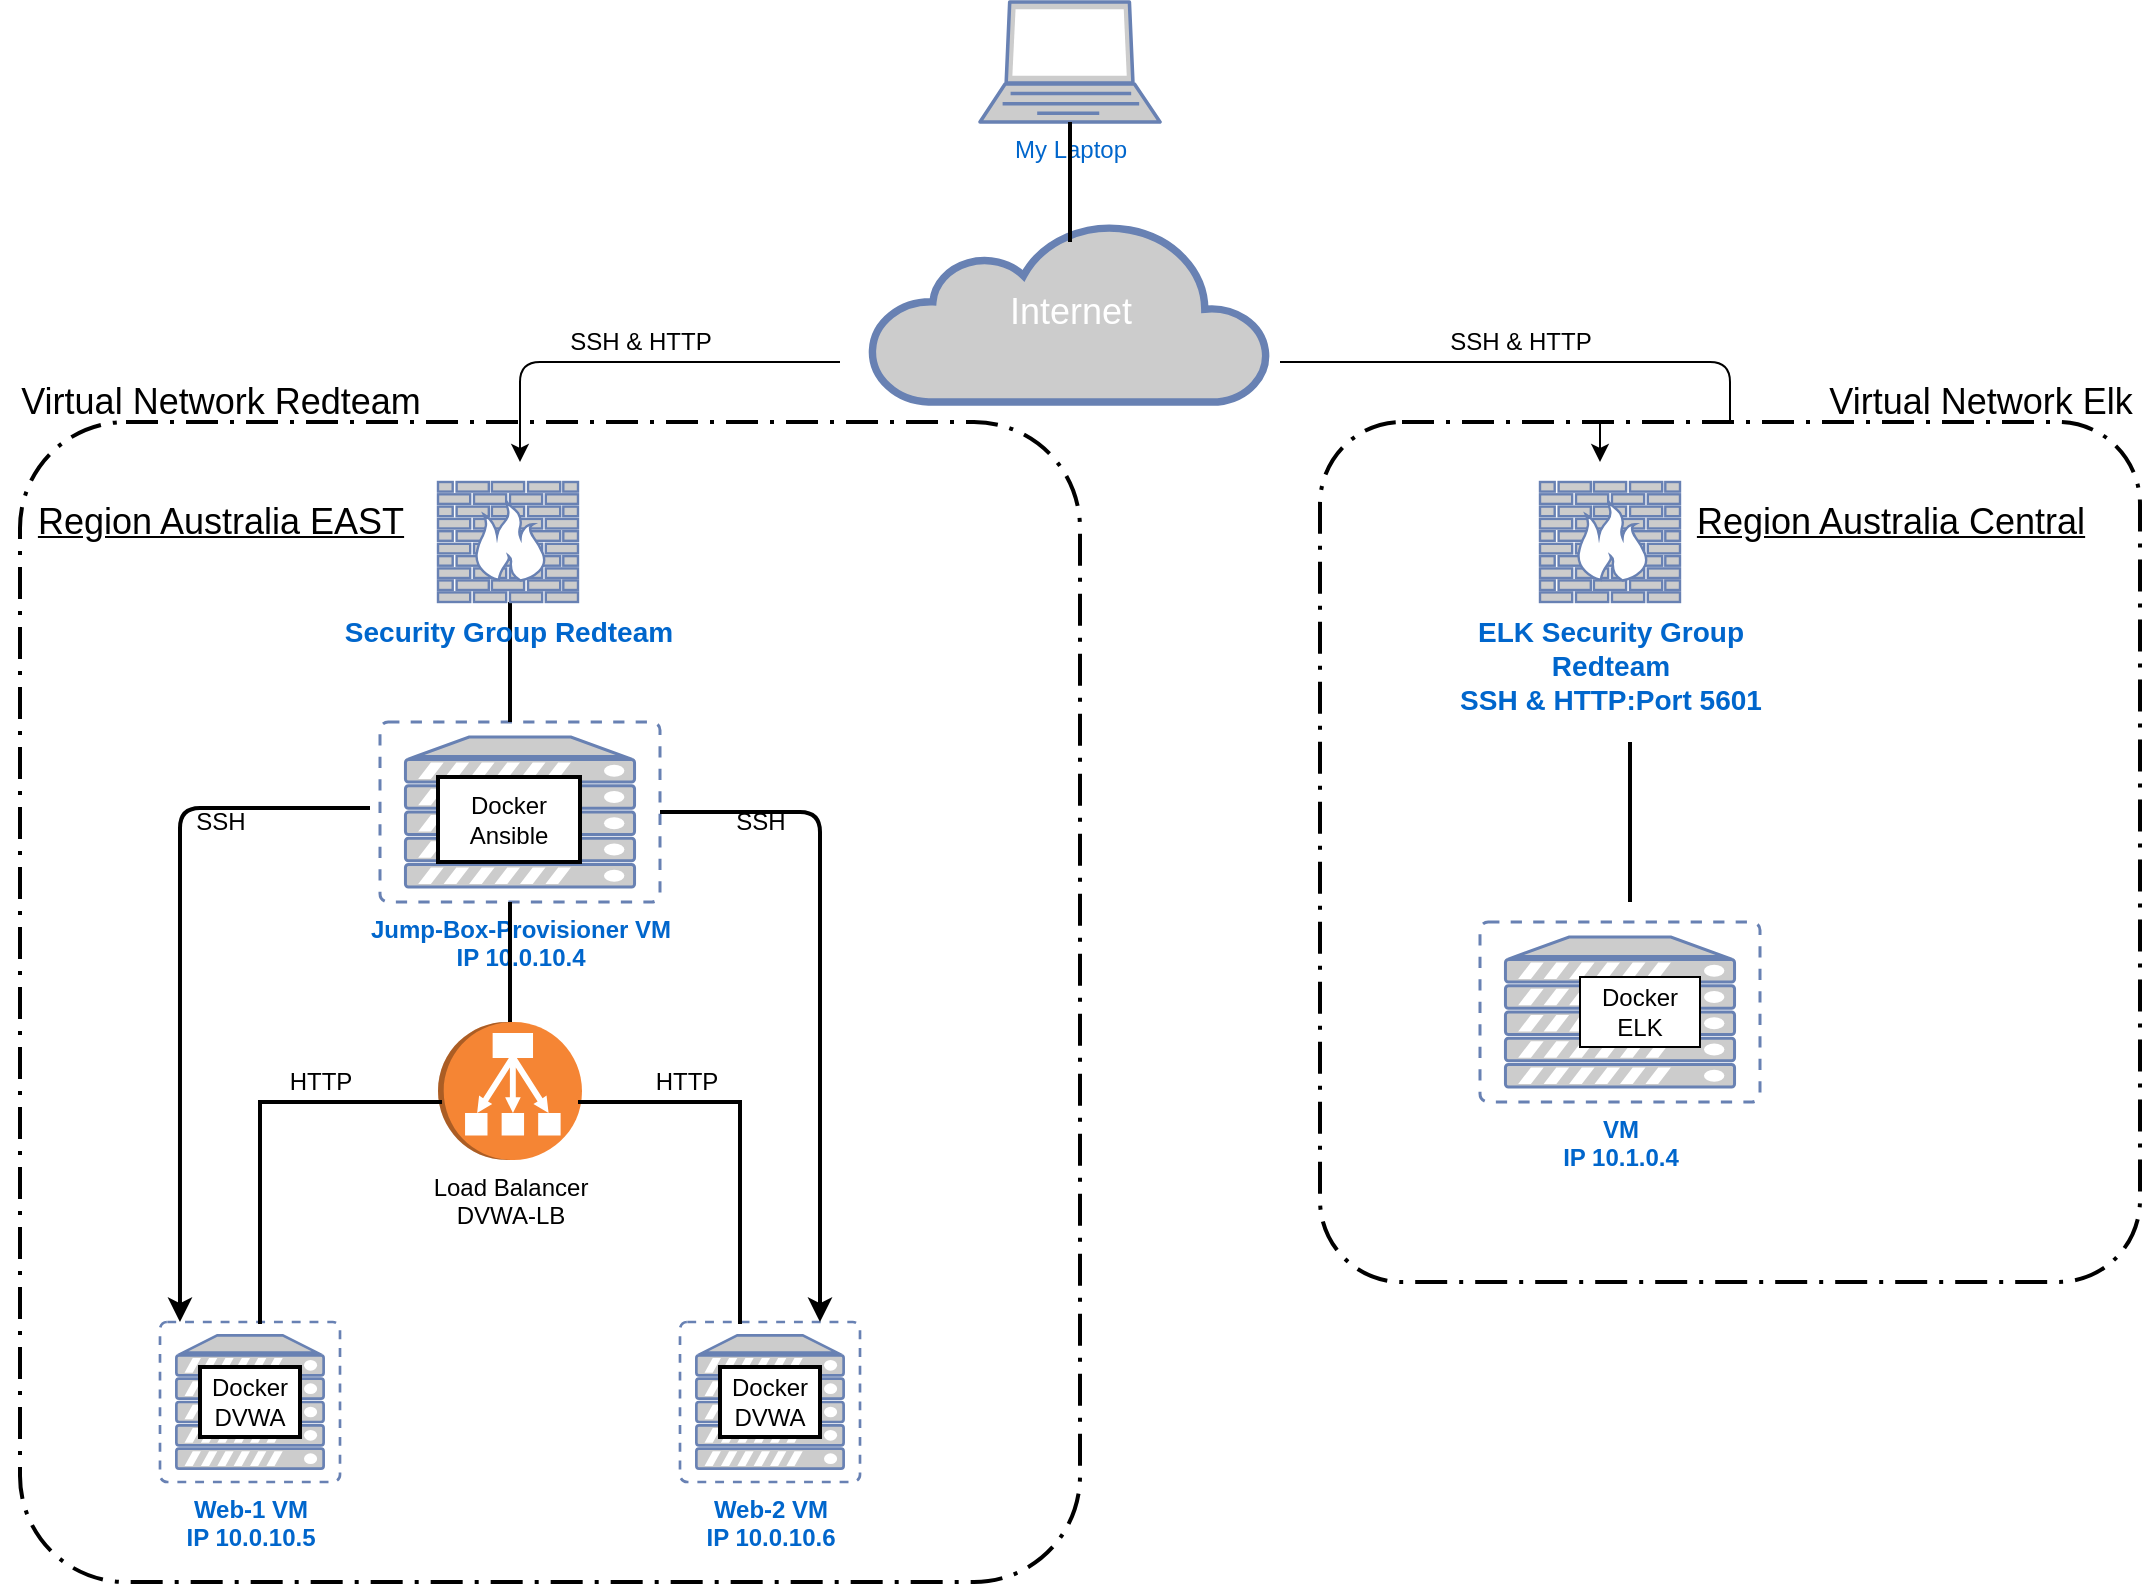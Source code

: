 <mxfile version="14.7.1" type="device"><diagram id="XDEfTVMqusP0_f5iriF4" name="Page-1"><mxGraphModel dx="1422" dy="762" grid="1" gridSize="10" guides="1" tooltips="1" connect="1" arrows="1" fold="1" page="1" pageScale="1" pageWidth="1169" pageHeight="827" math="0" shadow="0"><root><mxCell id="0"/><mxCell id="1" parent="0"/><mxCell id="5QdRutwLJs-TYqdI6B-d-79" value="My Laptop" style="fontColor=#0066CC;verticalAlign=top;verticalLabelPosition=bottom;labelPosition=center;align=center;html=1;outlineConnect=0;fillColor=#CCCCCC;strokeColor=#6881B3;gradientColor=none;gradientDirection=north;strokeWidth=2;shape=mxgraph.networks.laptop;" parent="1" vertex="1"><mxGeometry x="510" y="20" width="90" height="60" as="geometry"/></mxCell><mxCell id="5QdRutwLJs-TYqdI6B-d-80" value="&lt;font style=&quot;font-size: 18px&quot;&gt;Internet&lt;/font&gt;" style="html=1;outlineConnect=0;fillColor=#CCCCCC;strokeColor=#6881B3;gradientColor=none;gradientDirection=north;strokeWidth=2;shape=mxgraph.networks.cloud;fontColor=#ffffff;" parent="1" vertex="1"><mxGeometry x="455.63" y="130" width="198.75" height="90" as="geometry"/></mxCell><mxCell id="5QdRutwLJs-TYqdI6B-d-81" value="&lt;b&gt;Jump-Box-Provisioner VM&lt;br&gt;IP 10.0.10.4&lt;/b&gt;" style="fontColor=#0066CC;verticalAlign=top;verticalLabelPosition=bottom;labelPosition=center;align=center;html=1;outlineConnect=0;fillColor=#CCCCCC;strokeColor=#6881B3;gradientColor=none;gradientDirection=north;strokeWidth=2;shape=mxgraph.networks.virtual_server;" parent="1" vertex="1"><mxGeometry x="210" y="380" width="140" height="90" as="geometry"/></mxCell><mxCell id="5QdRutwLJs-TYqdI6B-d-82" value="&lt;b&gt;Web-1 VM&lt;br&gt;IP 10.0.10.5&lt;/b&gt;" style="fontColor=#0066CC;verticalAlign=top;verticalLabelPosition=bottom;labelPosition=center;align=center;html=1;outlineConnect=0;fillColor=#CCCCCC;strokeColor=#6881B3;gradientColor=none;gradientDirection=north;strokeWidth=2;shape=mxgraph.networks.virtual_server;" parent="1" vertex="1"><mxGeometry x="100" y="680" width="90" height="80" as="geometry"/></mxCell><mxCell id="5QdRutwLJs-TYqdI6B-d-83" value="&lt;b&gt;Web-2 VM&lt;br&gt;IP 10.0.10.6&lt;/b&gt;" style="fontColor=#0066CC;verticalAlign=top;verticalLabelPosition=bottom;labelPosition=center;align=center;html=1;outlineConnect=0;fillColor=#CCCCCC;strokeColor=#6881B3;gradientColor=none;gradientDirection=north;strokeWidth=2;shape=mxgraph.networks.virtual_server;" parent="1" vertex="1"><mxGeometry x="360" y="680" width="90" height="80" as="geometry"/></mxCell><mxCell id="5QdRutwLJs-TYqdI6B-d-84" value="Load Balancer&lt;br&gt;DVWA-LB&lt;br&gt;" style="outlineConnect=0;dashed=0;verticalLabelPosition=bottom;verticalAlign=top;align=center;html=1;shape=mxgraph.aws3.classic_load_balancer;fillColor=#F58534;gradientColor=none;direction=south;" parent="1" vertex="1"><mxGeometry x="239" y="530" width="72" height="69" as="geometry"/></mxCell><mxCell id="5QdRutwLJs-TYqdI6B-d-85" value="Docker&lt;br&gt;DVWA" style="rounded=0;whiteSpace=wrap;html=1;strokeWidth=2;" parent="1" vertex="1"><mxGeometry x="120" y="702.5" width="50" height="35" as="geometry"/></mxCell><mxCell id="5QdRutwLJs-TYqdI6B-d-86" value="Docker&lt;br&gt;DVWA" style="rounded=0;whiteSpace=wrap;html=1;strokeWidth=2;" parent="1" vertex="1"><mxGeometry x="380" y="702.5" width="50" height="35" as="geometry"/></mxCell><mxCell id="5QdRutwLJs-TYqdI6B-d-87" value="Docker&lt;br&gt;Ansible" style="rounded=0;whiteSpace=wrap;html=1;strokeWidth=2;" parent="1" vertex="1"><mxGeometry x="239" y="407.5" width="71" height="42.5" as="geometry"/></mxCell><mxCell id="5QdRutwLJs-TYqdI6B-d-88" value="" style="shape=partialRectangle;whiteSpace=wrap;html=1;bottom=0;right=0;fillColor=none;strokeWidth=2;" parent="1" vertex="1"><mxGeometry x="150" y="570" width="90" height="110" as="geometry"/></mxCell><mxCell id="5QdRutwLJs-TYqdI6B-d-89" value="" style="shape=partialRectangle;whiteSpace=wrap;html=1;bottom=0;right=0;fillColor=none;strokeWidth=2;direction=south;" parent="1" vertex="1"><mxGeometry x="310" y="570" width="80" height="110" as="geometry"/></mxCell><mxCell id="5QdRutwLJs-TYqdI6B-d-90" value="" style="line;strokeWidth=2;direction=south;html=1;" parent="1" vertex="1"><mxGeometry x="270" y="470" width="10" height="60" as="geometry"/></mxCell><mxCell id="5QdRutwLJs-TYqdI6B-d-91" value="" style="line;strokeWidth=2;direction=south;html=1;" parent="1" vertex="1"><mxGeometry x="270" y="320" width="10" height="60" as="geometry"/></mxCell><mxCell id="5QdRutwLJs-TYqdI6B-d-92" value="SSH" style="text;html=1;align=center;verticalAlign=middle;resizable=0;points=[];autosize=1;strokeColor=none;" parent="1" vertex="1"><mxGeometry x="110" y="420" width="40" height="20" as="geometry"/></mxCell><mxCell id="5QdRutwLJs-TYqdI6B-d-93" value="SSH" style="text;html=1;align=center;verticalAlign=middle;resizable=0;points=[];autosize=1;strokeColor=none;" parent="1" vertex="1"><mxGeometry x="380" y="420" width="40" height="20" as="geometry"/></mxCell><mxCell id="5QdRutwLJs-TYqdI6B-d-94" value="" style="edgeStyle=segmentEdgeStyle;endArrow=classic;html=1;strokeWidth=2;entryX=0.111;entryY=0;entryDx=0;entryDy=0;entryPerimeter=0;" parent="1" target="5QdRutwLJs-TYqdI6B-d-82" edge="1"><mxGeometry width="50" height="50" relative="1" as="geometry"><mxPoint x="205" y="423" as="sourcePoint"/><mxPoint x="135" y="505" as="targetPoint"/></mxGeometry></mxCell><mxCell id="5QdRutwLJs-TYqdI6B-d-95" value="" style="edgeStyle=segmentEdgeStyle;endArrow=classic;html=1;strokeWidth=2;exitX=1;exitY=0.5;exitDx=0;exitDy=0;exitPerimeter=0;" parent="1" source="5QdRutwLJs-TYqdI6B-d-81" target="5QdRutwLJs-TYqdI6B-d-83" edge="1"><mxGeometry width="50" height="50" relative="1" as="geometry"><mxPoint x="525.01" y="423" as="sourcePoint"/><mxPoint x="430" y="680" as="targetPoint"/><Array as="points"><mxPoint x="430" y="425"/></Array></mxGeometry></mxCell><mxCell id="5QdRutwLJs-TYqdI6B-d-96" value="HTTP" style="text;html=1;align=center;verticalAlign=middle;resizable=0;points=[];autosize=1;strokeColor=none;" parent="1" vertex="1"><mxGeometry x="155" y="550" width="50" height="20" as="geometry"/></mxCell><mxCell id="5QdRutwLJs-TYqdI6B-d-97" value="HTTP" style="text;html=1;align=center;verticalAlign=middle;resizable=0;points=[];autosize=1;strokeColor=none;" parent="1" vertex="1"><mxGeometry x="337.75" y="550" width="50" height="20" as="geometry"/></mxCell><mxCell id="5QdRutwLJs-TYqdI6B-d-100" value="&lt;b&gt;VM&lt;br&gt;IP 10.1.0.4&lt;/b&gt;" style="fontColor=#0066CC;verticalAlign=top;verticalLabelPosition=bottom;labelPosition=center;align=center;html=1;outlineConnect=0;fillColor=#CCCCCC;strokeColor=#6881B3;gradientColor=none;gradientDirection=north;strokeWidth=2;shape=mxgraph.networks.virtual_server;" parent="1" vertex="1"><mxGeometry x="760" y="480" width="140" height="90" as="geometry"/></mxCell><mxCell id="5QdRutwLJs-TYqdI6B-d-101" value="Docker &lt;br&gt;ELK" style="rounded=0;whiteSpace=wrap;html=1;" parent="1" vertex="1"><mxGeometry x="810" y="507.5" width="60" height="35" as="geometry"/></mxCell><mxCell id="5QdRutwLJs-TYqdI6B-d-102" value="&lt;font style=&quot;font-size: 14px&quot;&gt;&lt;b&gt;Security Group Redteam&lt;/b&gt;&lt;/font&gt;" style="fontColor=#0066CC;verticalAlign=top;verticalLabelPosition=bottom;labelPosition=center;align=center;html=1;outlineConnect=0;fillColor=#CCCCCC;strokeColor=#6881B3;gradientColor=none;gradientDirection=north;strokeWidth=2;shape=mxgraph.networks.firewall;" parent="1" vertex="1"><mxGeometry x="239" y="260" width="70" height="60" as="geometry"/></mxCell><mxCell id="5QdRutwLJs-TYqdI6B-d-103" value="&lt;font style=&quot;font-size: 14px&quot;&gt;&lt;b&gt;ELK Security Group &lt;br&gt;Redteam&lt;br&gt;SSH &amp;amp; HTTP:Port 5601&lt;br&gt;&lt;/b&gt;&lt;/font&gt;" style="fontColor=#0066CC;verticalAlign=top;verticalLabelPosition=bottom;labelPosition=center;align=center;html=1;outlineConnect=0;fillColor=#CCCCCC;strokeColor=#6881B3;gradientColor=none;gradientDirection=north;strokeWidth=2;shape=mxgraph.networks.firewall;" parent="1" vertex="1"><mxGeometry x="790" y="260" width="70" height="60" as="geometry"/></mxCell><mxCell id="5QdRutwLJs-TYqdI6B-d-108" value="" style="line;strokeWidth=2;direction=south;html=1;" parent="1" vertex="1"><mxGeometry x="830" y="390" width="10" height="80" as="geometry"/></mxCell><mxCell id="5QdRutwLJs-TYqdI6B-d-110" value="" style="edgeStyle=segmentEdgeStyle;endArrow=classic;html=1;" parent="1" edge="1"><mxGeometry width="50" height="50" relative="1" as="geometry"><mxPoint x="440" y="200" as="sourcePoint"/><mxPoint x="280" y="250" as="targetPoint"/><Array as="points"><mxPoint x="440" y="200"/><mxPoint x="280" y="200"/></Array></mxGeometry></mxCell><mxCell id="5QdRutwLJs-TYqdI6B-d-111" value="" style="edgeStyle=segmentEdgeStyle;endArrow=classic;html=1;startArrow=none;" parent="1" source="V_PdW4xdFByWpJqnuX0A-11" edge="1"><mxGeometry width="50" height="50" relative="1" as="geometry"><mxPoint x="660" y="200" as="sourcePoint"/><mxPoint x="820" y="250" as="targetPoint"/></mxGeometry></mxCell><mxCell id="5QdRutwLJs-TYqdI6B-d-112" value="SSH &amp;amp; HTTP" style="text;html=1;align=center;verticalAlign=middle;resizable=0;points=[];autosize=1;strokeColor=none;" parent="1" vertex="1"><mxGeometry x="295" y="180" width="90" height="20" as="geometry"/></mxCell><mxCell id="5QdRutwLJs-TYqdI6B-d-113" value="SSH &amp;amp; HTTP" style="text;html=1;align=center;verticalAlign=middle;resizable=0;points=[];autosize=1;strokeColor=none;" parent="1" vertex="1"><mxGeometry x="735" y="180" width="90" height="20" as="geometry"/></mxCell><mxCell id="5QdRutwLJs-TYqdI6B-d-114" value="&lt;font style=&quot;font-size: 18px&quot;&gt;&lt;u&gt;Region Australia EAST&lt;/u&gt;&lt;/font&gt;" style="text;html=1;align=center;verticalAlign=middle;resizable=0;points=[];autosize=1;strokeColor=none;" parent="1" vertex="1"><mxGeometry x="30" y="270" width="200" height="20" as="geometry"/></mxCell><mxCell id="5QdRutwLJs-TYqdI6B-d-115" value="&lt;font style=&quot;font-size: 18px&quot;&gt;&lt;u&gt;Region Australia Central&lt;/u&gt;&lt;/font&gt;" style="text;html=1;align=center;verticalAlign=middle;resizable=0;points=[];autosize=1;strokeColor=none;" parent="1" vertex="1"><mxGeometry x="860" y="270" width="210" height="20" as="geometry"/></mxCell><mxCell id="5QdRutwLJs-TYqdI6B-d-116" value="" style="line;strokeWidth=2;direction=south;html=1;" parent="1" vertex="1"><mxGeometry x="550.01" y="80" width="10" height="60" as="geometry"/></mxCell><mxCell id="V_PdW4xdFByWpJqnuX0A-10" value="" style="points=[[0.25,0,0],[0.5,0,0],[0.75,0,0],[1,0.25,0],[1,0.5,0],[1,0.75,0],[0.75,1,0],[0.5,1,0],[0.25,1,0],[0,0.75,0],[0,0.5,0],[0,0.25,0]];rounded=1;arcSize=10;dashed=1;strokeColor=#000000;fillColor=none;gradientColor=none;dashPattern=8 3 1 3;strokeWidth=2;" parent="1" vertex="1"><mxGeometry x="30" y="230" width="530" height="580" as="geometry"/></mxCell><mxCell id="V_PdW4xdFByWpJqnuX0A-11" value="" style="points=[[0.25,0,0],[0.5,0,0],[0.75,0,0],[1,0.25,0],[1,0.5,0],[1,0.75,0],[0.75,1,0],[0.5,1,0],[0.25,1,0],[0,0.75,0],[0,0.5,0],[0,0.25,0]];rounded=1;arcSize=10;dashed=1;strokeColor=#000000;fillColor=none;gradientColor=none;dashPattern=8 3 1 3;strokeWidth=2;" parent="1" vertex="1"><mxGeometry x="680" y="230" width="410" height="430" as="geometry"/></mxCell><mxCell id="V_PdW4xdFByWpJqnuX0A-12" value="" style="edgeStyle=segmentEdgeStyle;endArrow=none;html=1;" parent="1" target="V_PdW4xdFByWpJqnuX0A-11" edge="1"><mxGeometry width="50" height="50" relative="1" as="geometry"><mxPoint x="660" y="200" as="sourcePoint"/><mxPoint x="820" y="250" as="targetPoint"/></mxGeometry></mxCell><mxCell id="V_PdW4xdFByWpJqnuX0A-13" value="&lt;font style=&quot;font-size: 18px&quot;&gt;Virtual Network Redteam&lt;/font&gt;" style="text;html=1;align=center;verticalAlign=middle;resizable=0;points=[];autosize=1;strokeColor=none;" parent="1" vertex="1"><mxGeometry x="20" y="210" width="220" height="20" as="geometry"/></mxCell><mxCell id="V_PdW4xdFByWpJqnuX0A-15" value="&lt;font style=&quot;font-size: 18px&quot;&gt;Virtual &lt;font&gt;Network &lt;/font&gt;Elk&lt;/font&gt;" style="text;html=1;align=center;verticalAlign=middle;resizable=0;points=[];autosize=1;strokeColor=none;" parent="1" vertex="1"><mxGeometry x="925" y="210" width="170" height="20" as="geometry"/></mxCell></root></mxGraphModel></diagram></mxfile>
